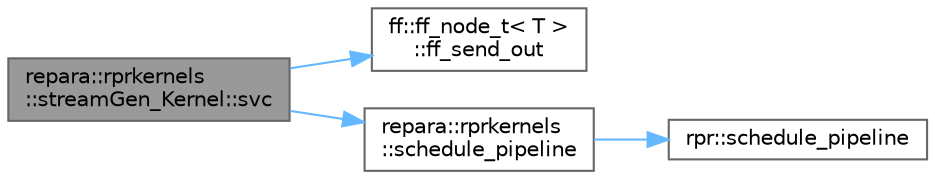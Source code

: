 digraph "repara::rprkernels::streamGen_Kernel::svc"
{
 // LATEX_PDF_SIZE
  bgcolor="transparent";
  edge [fontname=Helvetica,fontsize=10,labelfontname=Helvetica,labelfontsize=10];
  node [fontname=Helvetica,fontsize=10,shape=box,height=0.2,width=0.4];
  rankdir="LR";
  Node1 [id="Node000001",label="repara::rprkernels\l::streamGen_Kernel::svc",height=0.2,width=0.4,color="gray40", fillcolor="grey60", style="filled", fontcolor="black",tooltip=" "];
  Node1 -> Node2 [id="edge1_Node000001_Node000002",color="steelblue1",style="solid",tooltip=" "];
  Node2 [id="Node000002",label="ff::ff_node_t\< T \>\l::ff_send_out",height=0.2,width=0.4,color="grey40", fillcolor="white", style="filled",URL="$structff_1_1ff__node__t.html#a66ddc4b89e7a2fd1b8d4a02c94eb9408",tooltip=" "];
  Node1 -> Node3 [id="edge2_Node000001_Node000003",color="steelblue1",style="solid",tooltip=" "];
  Node3 [id="Node000003",label="repara::rprkernels\l::schedule_pipeline",height=0.2,width=0.4,color="grey40", fillcolor="white", style="filled",URL="$namespacerepara_1_1rprkernels.html#ab4502be7d2ed3f3af96f941357b886d5",tooltip=" "];
  Node3 -> Node4 [id="edge3_Node000003_Node000004",color="steelblue1",style="solid",tooltip=" "];
  Node4 [id="Node000004",label="rpr::schedule_pipeline",height=0.2,width=0.4,color="grey40", fillcolor="white", style="filled",URL="$namespacerpr.html#ae425d8a70dfc826950b069c979af1ae6",tooltip=" "];
}
